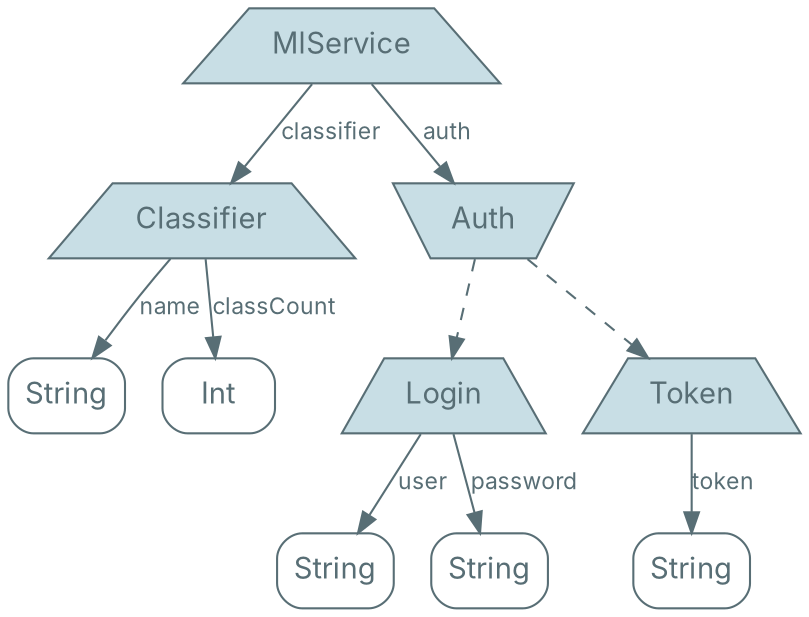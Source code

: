 digraph {
    bgcolor=transparent

    // Default theme
    node[shape="rectangle" style="rounded,filled" color="#586E75" fillcolor="#ffffff" fontcolor="#586E75" fontname="Inter,Arial"]
    edge[color="#586E75" fontcolor="#586E75" fontname="Inter,Arial" fontsize=11]

    // product types
    mlService, classifier, login, token [shape=trapezium style=filled fillcolor="#C8DEE5"]

    // sum types
    auth[shape=invtrapezium, style=filled fillcolor="#C8DEE5"]

    mlService[label=MlService]

    classifier[label=Classifier]
    classifier_name[label=String shape=box]
    classifier_classCount[label=Int shape=box]

    auth[label=Auth]

    login[label=Login]
    login_user[label=String shape=box]
    login_password[label=String shape=box]

    token[label=Token]
    token_token[label=String shape=box]

    mlService -> classifier [label=classifier]
    mlService -> auth [label=auth]

    classifier -> classifier_name [label=name]
    classifier -> classifier_classCount [label=classCount]

    token -> token_token [label=token]

    login -> login_user [label=user]
    login -> login_password [label=password]

    auth -> token[style=dashed]
    auth -> login[style=dashed]
}
